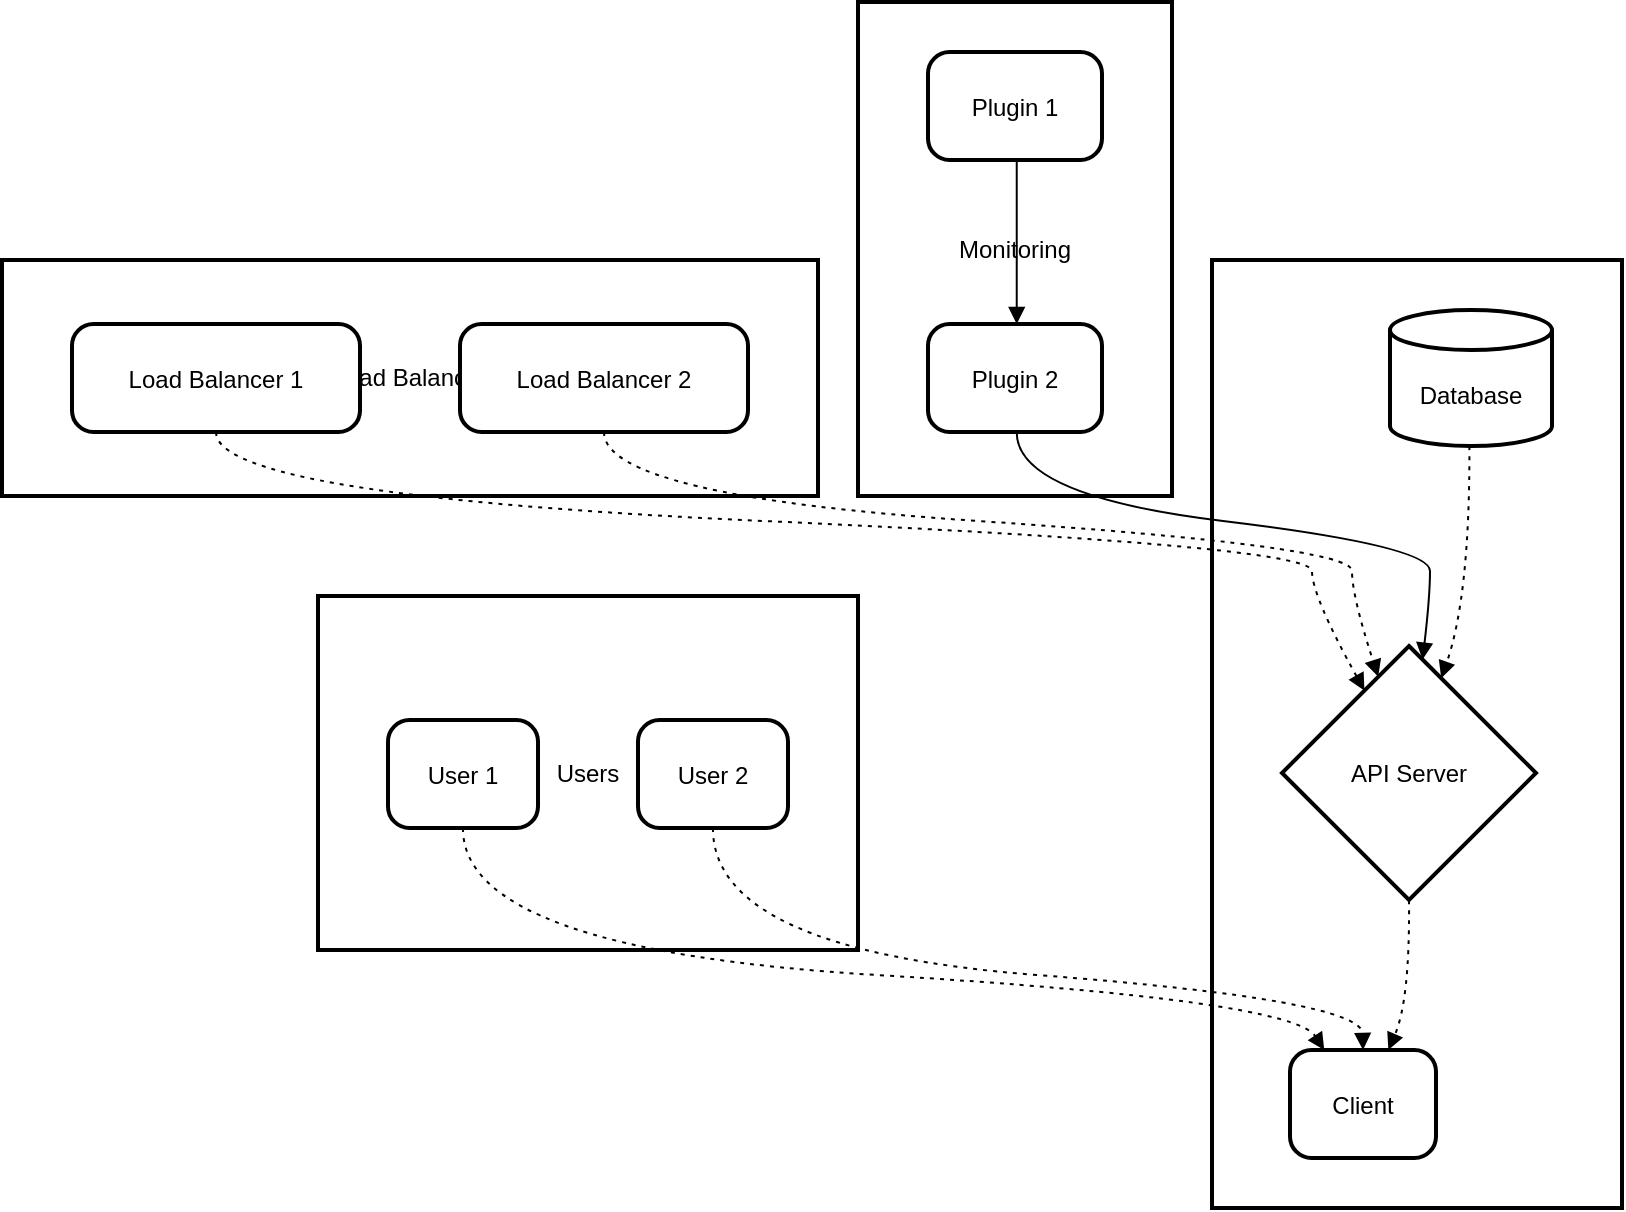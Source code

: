 <mxfile version="26.0.15">
  <diagram name="Página-1" id="wafUyr7kCFBGW1yiTbm3">
    <mxGraphModel>
      <root>
        <mxCell id="0" />
        <mxCell id="1" parent="0" />
        <mxCell id="2" value="Users" style="whiteSpace=wrap;strokeWidth=2;" vertex="1" parent="1">
          <mxGeometry x="166" y="305" width="270" height="177" as="geometry" />
        </mxCell>
        <mxCell id="3" value="Load Balancer" style="whiteSpace=wrap;strokeWidth=2;" vertex="1" parent="1">
          <mxGeometry x="8" y="137" width="408" height="118" as="geometry" />
        </mxCell>
        <mxCell id="4" value="Monitoring" style="whiteSpace=wrap;strokeWidth=2;" vertex="1" parent="1">
          <mxGeometry x="436" y="8" width="157" height="247" as="geometry" />
        </mxCell>
        <mxCell id="5" value="Main System" style="whiteSpace=wrap;strokeWidth=2;" vertex="1" parent="1">
          <mxGeometry x="613" y="137" width="205" height="474" as="geometry" />
        </mxCell>
        <mxCell id="6" value="Database" style="shape=cylinder3;boundedLbl=1;backgroundOutline=1;size=10;strokeWidth=2;whiteSpace=wrap;" vertex="1" parent="1">
          <mxGeometry x="702" y="162" width="81" height="68" as="geometry" />
        </mxCell>
        <mxCell id="7" value="API Server" style="rhombus;strokeWidth=2;whiteSpace=wrap;" vertex="1" parent="1">
          <mxGeometry x="648" y="330" width="127" height="127" as="geometry" />
        </mxCell>
        <mxCell id="8" value="Client" style="rounded=1;arcSize=20;strokeWidth=2" vertex="1" parent="1">
          <mxGeometry x="652" y="532" width="73" height="54" as="geometry" />
        </mxCell>
        <mxCell id="9" value="Plugin 1" style="rounded=1;arcSize=20;strokeWidth=2" vertex="1" parent="1">
          <mxGeometry x="471" y="33" width="87" height="54" as="geometry" />
        </mxCell>
        <mxCell id="10" value="Plugin 2" style="rounded=1;arcSize=20;strokeWidth=2" vertex="1" parent="1">
          <mxGeometry x="471" y="169" width="87" height="54" as="geometry" />
        </mxCell>
        <mxCell id="11" value="Load Balancer 1" style="rounded=1;arcSize=20;strokeWidth=2" vertex="1" parent="1">
          <mxGeometry x="43" y="169" width="144" height="54" as="geometry" />
        </mxCell>
        <mxCell id="12" value="Load Balancer 2" style="rounded=1;arcSize=20;strokeWidth=2" vertex="1" parent="1">
          <mxGeometry x="237" y="169" width="144" height="54" as="geometry" />
        </mxCell>
        <mxCell id="13" value="User 1" style="rounded=1;arcSize=20;strokeWidth=2" vertex="1" parent="1">
          <mxGeometry x="201" y="367" width="75" height="54" as="geometry" />
        </mxCell>
        <mxCell id="14" value="User 2" style="rounded=1;arcSize=20;strokeWidth=2" vertex="1" parent="1">
          <mxGeometry x="326" y="367" width="75" height="54" as="geometry" />
        </mxCell>
        <mxCell id="15" value="" style="curved=1;dashed=1;dashPattern=2 3;startArrow=none;endArrow=block;exitX=0.49;exitY=1.01;entryX=0.67;entryY=0;" edge="1" parent="1" source="6" target="7">
          <mxGeometry relative="1" as="geometry">
            <Array as="points">
              <mxPoint x="742" y="305" />
            </Array>
          </mxGeometry>
        </mxCell>
        <mxCell id="16" value="" style="curved=1;dashed=1;dashPattern=2 3;startArrow=none;endArrow=block;exitX=0.5;exitY=1;entryX=0.67;entryY=0.01;" edge="1" parent="1" source="7" target="8">
          <mxGeometry relative="1" as="geometry">
            <Array as="points">
              <mxPoint x="712" y="507" />
            </Array>
          </mxGeometry>
        </mxCell>
        <mxCell id="17" value="" style="curved=1;startArrow=none;endArrow=block;exitX=0.51;exitY=1;entryX=0.51;entryY=0;" edge="1" parent="1" source="9" target="10">
          <mxGeometry relative="1" as="geometry">
            <Array as="points" />
          </mxGeometry>
        </mxCell>
        <mxCell id="18" value="" style="curved=1;startArrow=none;endArrow=block;exitX=0.51;exitY=1;entryX=0.56;entryY=0;" edge="1" parent="1" source="10" target="7">
          <mxGeometry relative="1" as="geometry">
            <Array as="points">
              <mxPoint x="515" y="255" />
              <mxPoint x="722" y="280" />
              <mxPoint x="722" y="305" />
            </Array>
          </mxGeometry>
        </mxCell>
        <mxCell id="19" value="" style="curved=1;dashed=1;dashPattern=2 3;startArrow=none;endArrow=block;exitX=0.5;exitY=1;entryX=0.23;entryY=0;" edge="1" parent="1" source="11" target="7">
          <mxGeometry relative="1" as="geometry">
            <Array as="points">
              <mxPoint x="115" y="255" />
              <mxPoint x="663" y="280" />
              <mxPoint x="663" y="305" />
            </Array>
          </mxGeometry>
        </mxCell>
        <mxCell id="20" value="" style="curved=1;dashed=1;dashPattern=2 3;startArrow=none;endArrow=block;exitX=0.5;exitY=1;entryX=0.34;entryY=0;" edge="1" parent="1" source="12" target="7">
          <mxGeometry relative="1" as="geometry">
            <Array as="points">
              <mxPoint x="309" y="255" />
              <mxPoint x="683" y="280" />
              <mxPoint x="683" y="305" />
            </Array>
          </mxGeometry>
        </mxCell>
        <mxCell id="21" value="" style="curved=1;dashed=1;dashPattern=2 3;startArrow=none;endArrow=block;exitX=0.5;exitY=1;entryX=0.24;entryY=0.01;" edge="1" parent="1" source="13" target="8">
          <mxGeometry relative="1" as="geometry">
            <Array as="points">
              <mxPoint x="238" y="482" />
              <mxPoint x="653" y="507" />
            </Array>
          </mxGeometry>
        </mxCell>
        <mxCell id="22" value="" style="curved=1;dashed=1;dashPattern=2 3;startArrow=none;endArrow=block;exitX=0.5;exitY=1;entryX=0.5;entryY=0.01;" edge="1" parent="1" source="14" target="8">
          <mxGeometry relative="1" as="geometry">
            <Array as="points">
              <mxPoint x="363" y="482" />
              <mxPoint x="688" y="507" />
            </Array>
          </mxGeometry>
        </mxCell>
      </root>
    </mxGraphModel>
  </diagram>
</mxfile>
